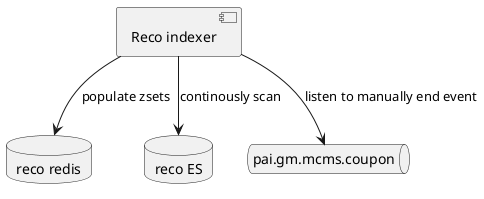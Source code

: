 
@startuml

queue "pai.gm.mcms.coupon" as couponQ

database "reco redis" as redis {
}

database "reco ES" as es {
}



[Reco indexer] as indexer

indexer --> es : continously scan
indexer --> redis : populate zsets
indexer --> couponQ: listen to manually end event

@enduml


@startuml

database "notification" as db {
[channel_coupon] as couponT
[customer_coupon] as customerT
[msg_meta] as meta

}

queue "pai.plc.coupon.wallet" as cwQ
queue "pai.gm.mcms.coupon" as couponQ
queue "coupon.wallet.expiring" as sink
[mcms change capture] as mcmsCC
[cw change capture] as cwCC
[notification scanner] as scanner

mcmsCC --> couponT
mcmsCC --> couponQ
cwCC --> customerT
cwCC --> cwQ 
scanner --> db
scanner --> sink
@enduml


@startuml

database "mcms read replica" as mcms {
}

queue "pai.gm.mcms.coupon" as couponQ
queue "pai.gm.mcms.store" as storeQ

database "reco redis" as redis {
}

[redis indexer] as indexer

indexer --> mcms : continously scan
indexer --> redis : write
indexer --> couponQ: read event triggers
indexer --> storeQ: read event triggers
@enduml

@startuml
!include <aws/common>
!include <aws/Storage/AmazonS3/AmazonS3>
AMAZONS3(store_list)
[bff] --> [channels] 
[channels] -->[reco]
[bff] -->[reco]
database "elasticsearch" as es {
}
database "redis" as redis {
}

queue "pai.gm.mcms.coupon" as couponQ
queue "pai.gm.mcms.store" as storeQ
[es updater] as updater
updater --> couponQ
updater --> storeQ
reco --> redis
reco --> es
updater -> es
updater -> store_list
@enduml


